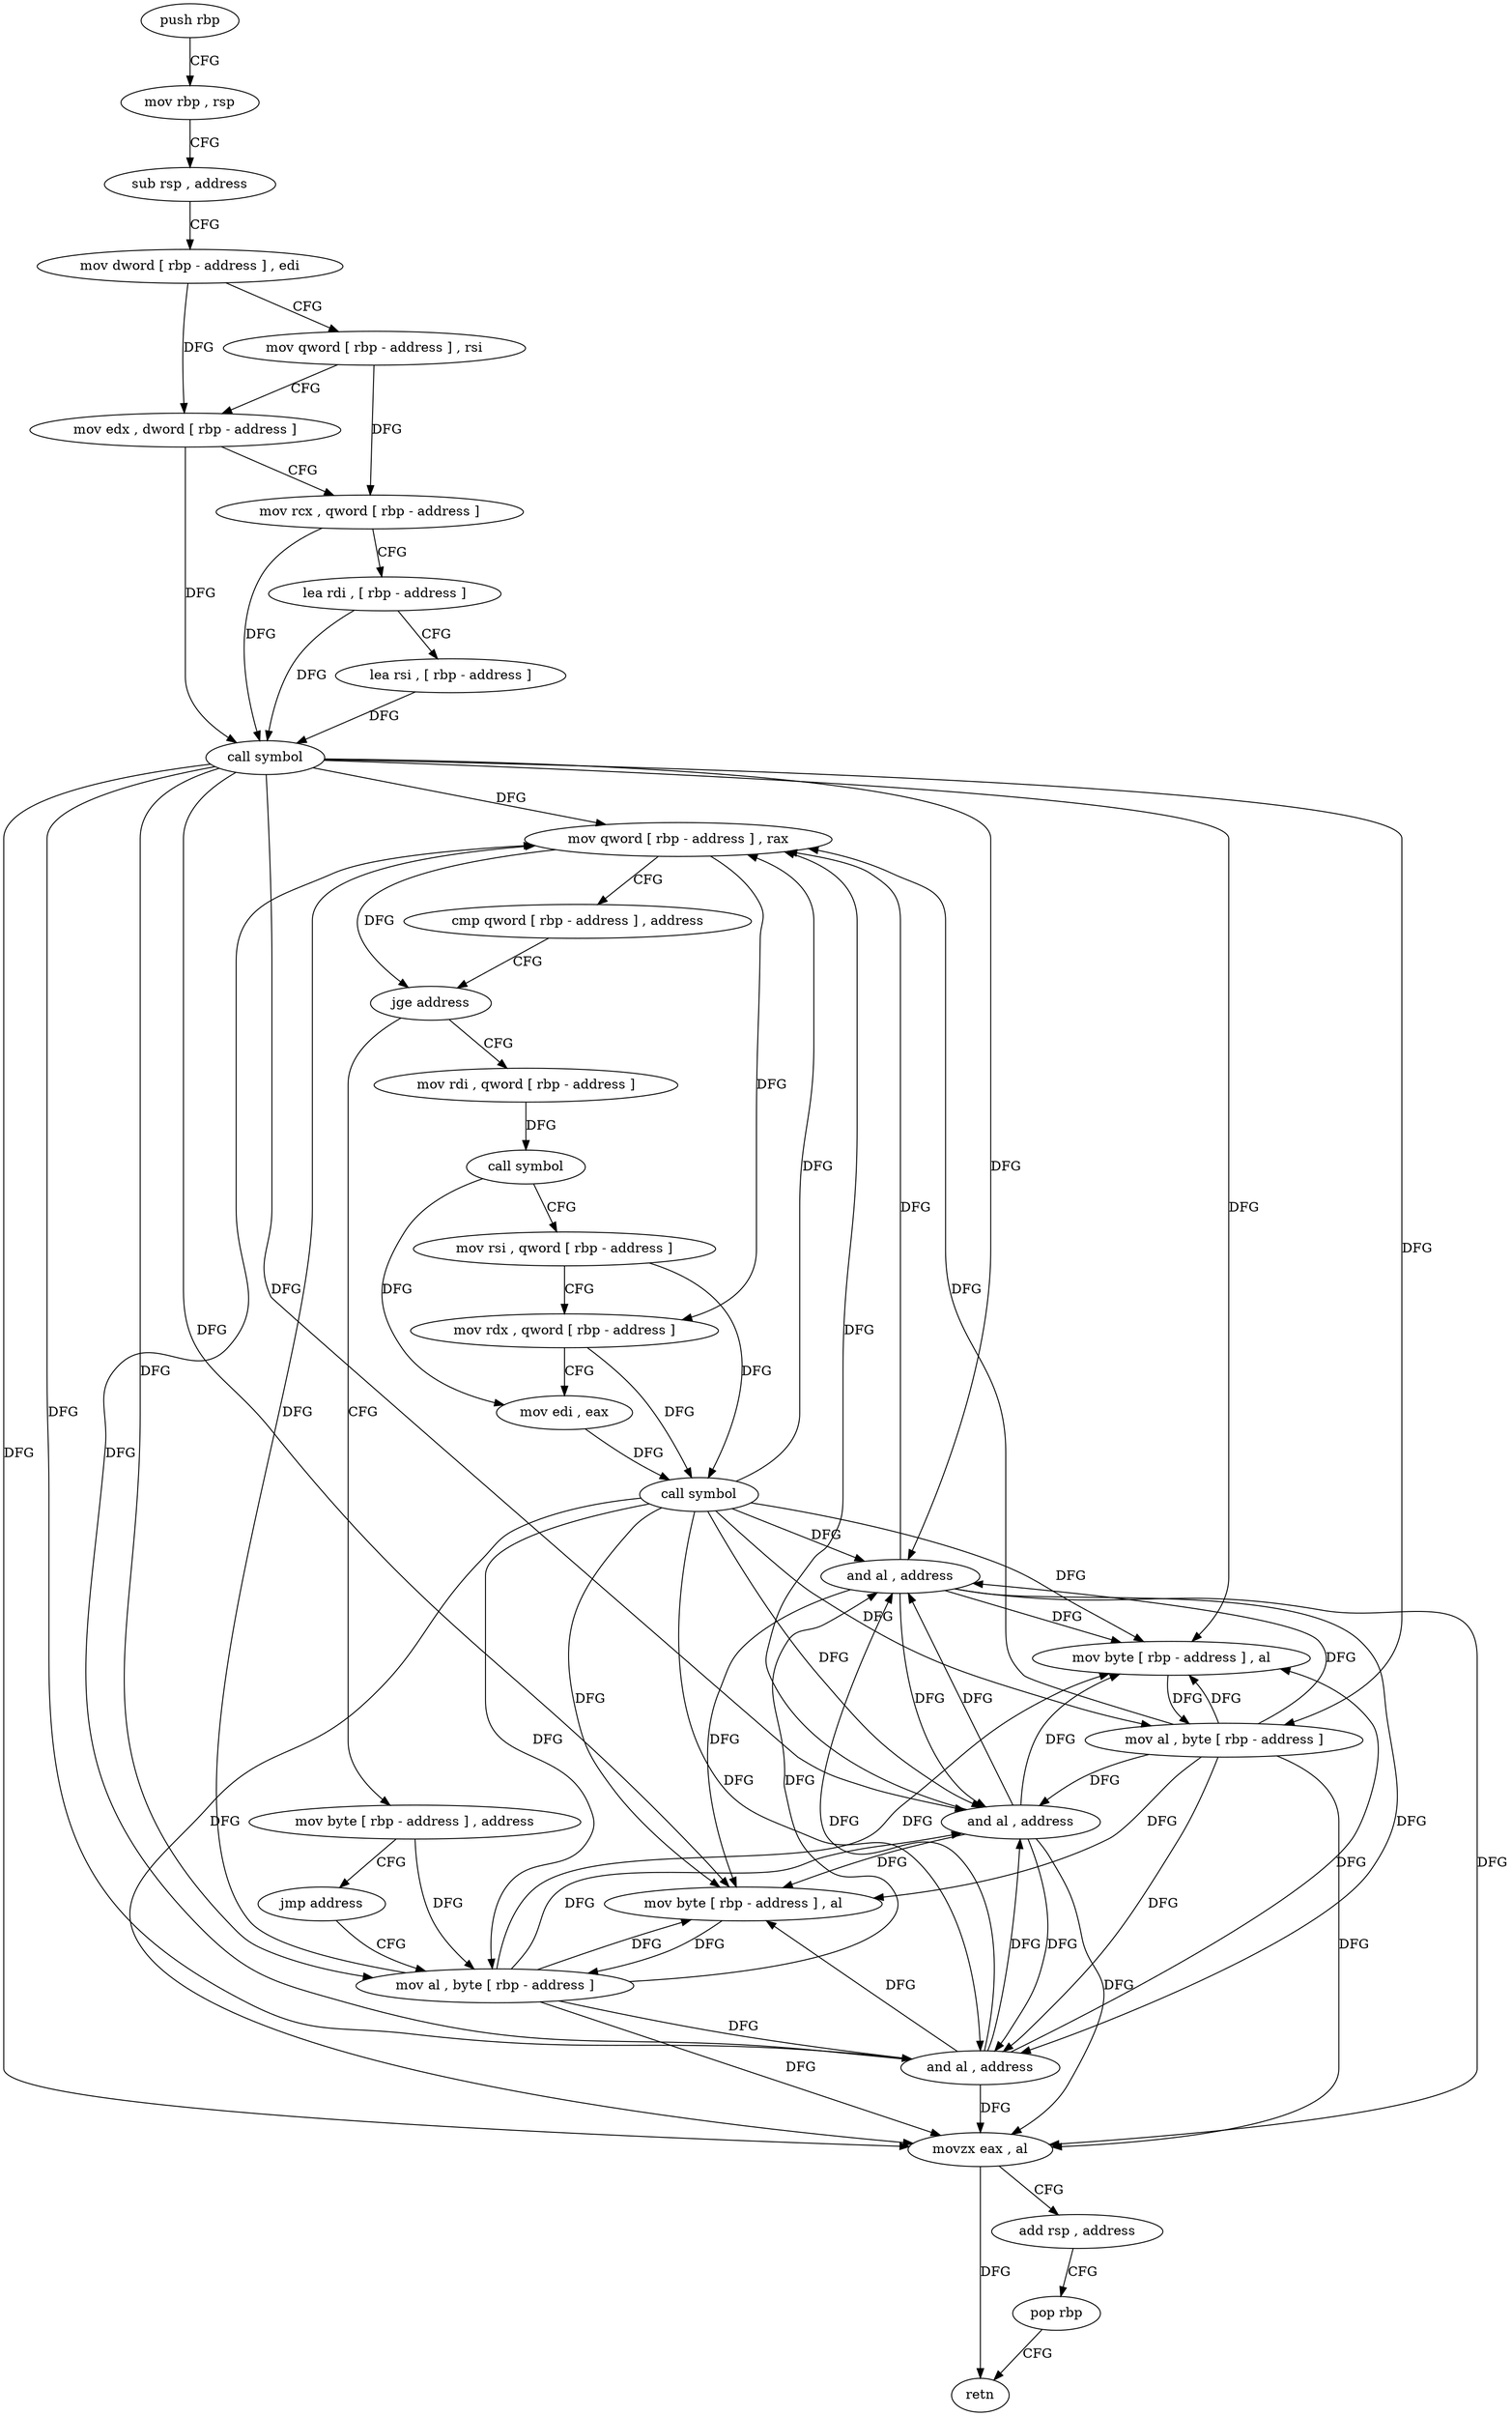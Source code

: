 digraph "func" {
"4204432" [label = "push rbp" ]
"4204433" [label = "mov rbp , rsp" ]
"4204436" [label = "sub rsp , address" ]
"4204440" [label = "mov dword [ rbp - address ] , edi" ]
"4204443" [label = "mov qword [ rbp - address ] , rsi" ]
"4204447" [label = "mov edx , dword [ rbp - address ]" ]
"4204450" [label = "mov rcx , qword [ rbp - address ]" ]
"4204454" [label = "lea rdi , [ rbp - address ]" ]
"4204458" [label = "lea rsi , [ rbp - address ]" ]
"4204462" [label = "call symbol" ]
"4204467" [label = "mov qword [ rbp - address ] , rax" ]
"4204471" [label = "cmp qword [ rbp - address ] , address" ]
"4204476" [label = "jge address" ]
"4204491" [label = "mov rdi , qword [ rbp - address ]" ]
"4204482" [label = "mov byte [ rbp - address ] , address" ]
"4204495" [label = "call symbol" ]
"4204500" [label = "mov rsi , qword [ rbp - address ]" ]
"4204504" [label = "mov rdx , qword [ rbp - address ]" ]
"4204508" [label = "mov edi , eax" ]
"4204510" [label = "call symbol" ]
"4204515" [label = "and al , address" ]
"4204517" [label = "mov byte [ rbp - address ] , al" ]
"4204520" [label = "mov al , byte [ rbp - address ]" ]
"4204523" [label = "and al , address" ]
"4204525" [label = "mov byte [ rbp - address ] , al" ]
"4204528" [label = "mov al , byte [ rbp - address ]" ]
"4204486" [label = "jmp address" ]
"4204531" [label = "and al , address" ]
"4204533" [label = "movzx eax , al" ]
"4204536" [label = "add rsp , address" ]
"4204540" [label = "pop rbp" ]
"4204541" [label = "retn" ]
"4204432" -> "4204433" [ label = "CFG" ]
"4204433" -> "4204436" [ label = "CFG" ]
"4204436" -> "4204440" [ label = "CFG" ]
"4204440" -> "4204443" [ label = "CFG" ]
"4204440" -> "4204447" [ label = "DFG" ]
"4204443" -> "4204447" [ label = "CFG" ]
"4204443" -> "4204450" [ label = "DFG" ]
"4204447" -> "4204450" [ label = "CFG" ]
"4204447" -> "4204462" [ label = "DFG" ]
"4204450" -> "4204454" [ label = "CFG" ]
"4204450" -> "4204462" [ label = "DFG" ]
"4204454" -> "4204458" [ label = "CFG" ]
"4204454" -> "4204462" [ label = "DFG" ]
"4204458" -> "4204462" [ label = "DFG" ]
"4204462" -> "4204467" [ label = "DFG" ]
"4204462" -> "4204515" [ label = "DFG" ]
"4204462" -> "4204517" [ label = "DFG" ]
"4204462" -> "4204520" [ label = "DFG" ]
"4204462" -> "4204523" [ label = "DFG" ]
"4204462" -> "4204525" [ label = "DFG" ]
"4204462" -> "4204528" [ label = "DFG" ]
"4204462" -> "4204531" [ label = "DFG" ]
"4204462" -> "4204533" [ label = "DFG" ]
"4204467" -> "4204471" [ label = "CFG" ]
"4204467" -> "4204476" [ label = "DFG" ]
"4204467" -> "4204504" [ label = "DFG" ]
"4204471" -> "4204476" [ label = "CFG" ]
"4204476" -> "4204491" [ label = "CFG" ]
"4204476" -> "4204482" [ label = "CFG" ]
"4204491" -> "4204495" [ label = "DFG" ]
"4204482" -> "4204486" [ label = "CFG" ]
"4204482" -> "4204528" [ label = "DFG" ]
"4204495" -> "4204500" [ label = "CFG" ]
"4204495" -> "4204508" [ label = "DFG" ]
"4204500" -> "4204504" [ label = "CFG" ]
"4204500" -> "4204510" [ label = "DFG" ]
"4204504" -> "4204508" [ label = "CFG" ]
"4204504" -> "4204510" [ label = "DFG" ]
"4204508" -> "4204510" [ label = "DFG" ]
"4204510" -> "4204515" [ label = "DFG" ]
"4204510" -> "4204467" [ label = "DFG" ]
"4204510" -> "4204517" [ label = "DFG" ]
"4204510" -> "4204520" [ label = "DFG" ]
"4204510" -> "4204523" [ label = "DFG" ]
"4204510" -> "4204525" [ label = "DFG" ]
"4204510" -> "4204528" [ label = "DFG" ]
"4204510" -> "4204531" [ label = "DFG" ]
"4204510" -> "4204533" [ label = "DFG" ]
"4204515" -> "4204517" [ label = "DFG" ]
"4204515" -> "4204467" [ label = "DFG" ]
"4204515" -> "4204523" [ label = "DFG" ]
"4204515" -> "4204525" [ label = "DFG" ]
"4204515" -> "4204531" [ label = "DFG" ]
"4204515" -> "4204533" [ label = "DFG" ]
"4204517" -> "4204520" [ label = "DFG" ]
"4204520" -> "4204523" [ label = "DFG" ]
"4204520" -> "4204467" [ label = "DFG" ]
"4204520" -> "4204515" [ label = "DFG" ]
"4204520" -> "4204517" [ label = "DFG" ]
"4204520" -> "4204525" [ label = "DFG" ]
"4204520" -> "4204531" [ label = "DFG" ]
"4204520" -> "4204533" [ label = "DFG" ]
"4204523" -> "4204525" [ label = "DFG" ]
"4204523" -> "4204467" [ label = "DFG" ]
"4204523" -> "4204515" [ label = "DFG" ]
"4204523" -> "4204517" [ label = "DFG" ]
"4204523" -> "4204531" [ label = "DFG" ]
"4204523" -> "4204533" [ label = "DFG" ]
"4204525" -> "4204528" [ label = "DFG" ]
"4204528" -> "4204531" [ label = "DFG" ]
"4204528" -> "4204467" [ label = "DFG" ]
"4204528" -> "4204515" [ label = "DFG" ]
"4204528" -> "4204517" [ label = "DFG" ]
"4204528" -> "4204523" [ label = "DFG" ]
"4204528" -> "4204525" [ label = "DFG" ]
"4204528" -> "4204533" [ label = "DFG" ]
"4204486" -> "4204528" [ label = "CFG" ]
"4204531" -> "4204533" [ label = "DFG" ]
"4204531" -> "4204467" [ label = "DFG" ]
"4204531" -> "4204515" [ label = "DFG" ]
"4204531" -> "4204517" [ label = "DFG" ]
"4204531" -> "4204523" [ label = "DFG" ]
"4204531" -> "4204525" [ label = "DFG" ]
"4204533" -> "4204536" [ label = "CFG" ]
"4204533" -> "4204541" [ label = "DFG" ]
"4204536" -> "4204540" [ label = "CFG" ]
"4204540" -> "4204541" [ label = "CFG" ]
}
